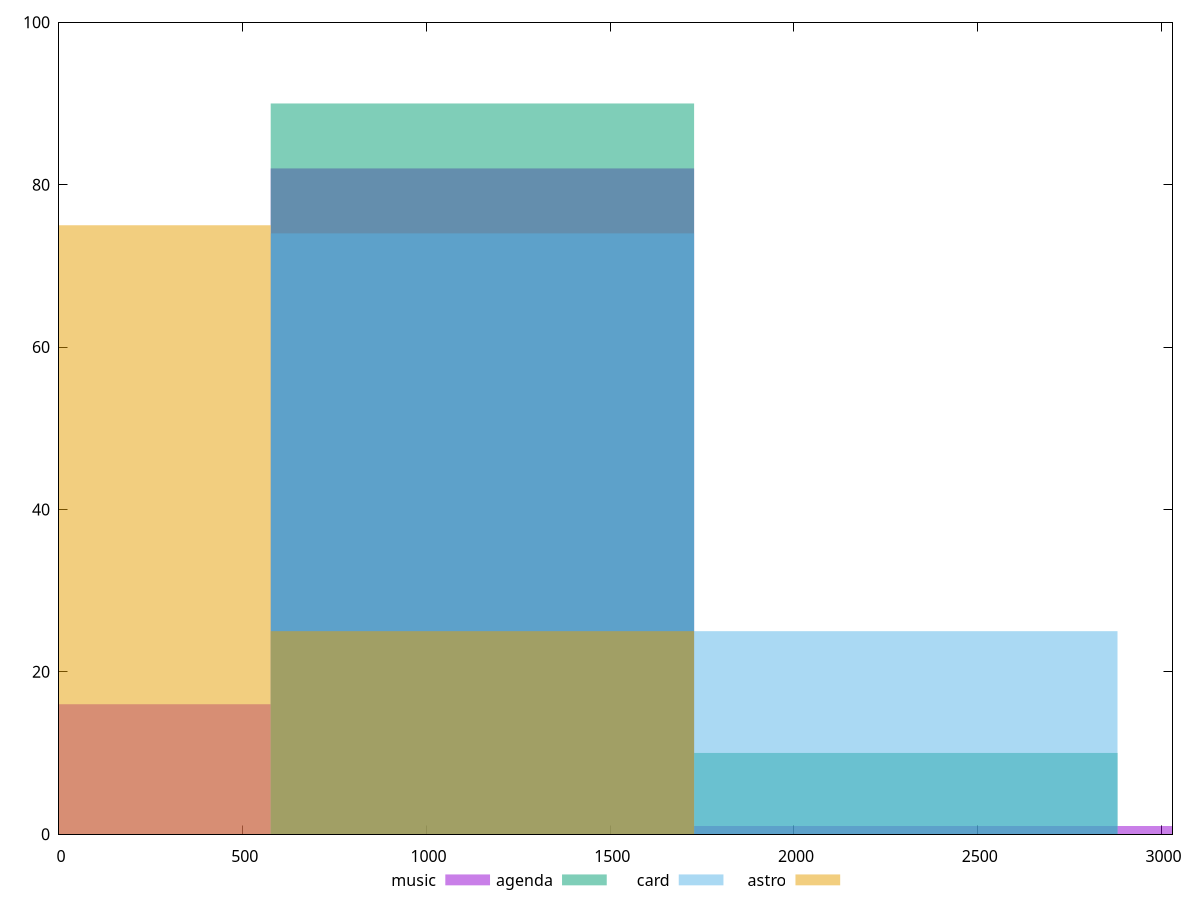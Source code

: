 reset

$music <<EOF
0 16
1152.150464208301 82
2304.300928416602 1
3456.451392624903 1
EOF

$agenda <<EOF
1152.150464208301 90
2304.300928416602 10
EOF

$card <<EOF
1152.150464208301 74
2304.300928416602 25
EOF

$astro <<EOF
0 75
1152.150464208301 25
EOF

set key outside below
set boxwidth 1152.150464208301
set xrange [0:3030]
set yrange [0:100]
set trange [0:100]
set style fill transparent solid 0.5 noborder
set terminal svg size 640, 520 enhanced background rgb 'white'
set output "reports/report_00027_2021-02-24T12-40-31.850Z/uses-http2/comparison/histogram/all_raw.svg"

plot $music title "music" with boxes, \
     $agenda title "agenda" with boxes, \
     $card title "card" with boxes, \
     $astro title "astro" with boxes

reset
